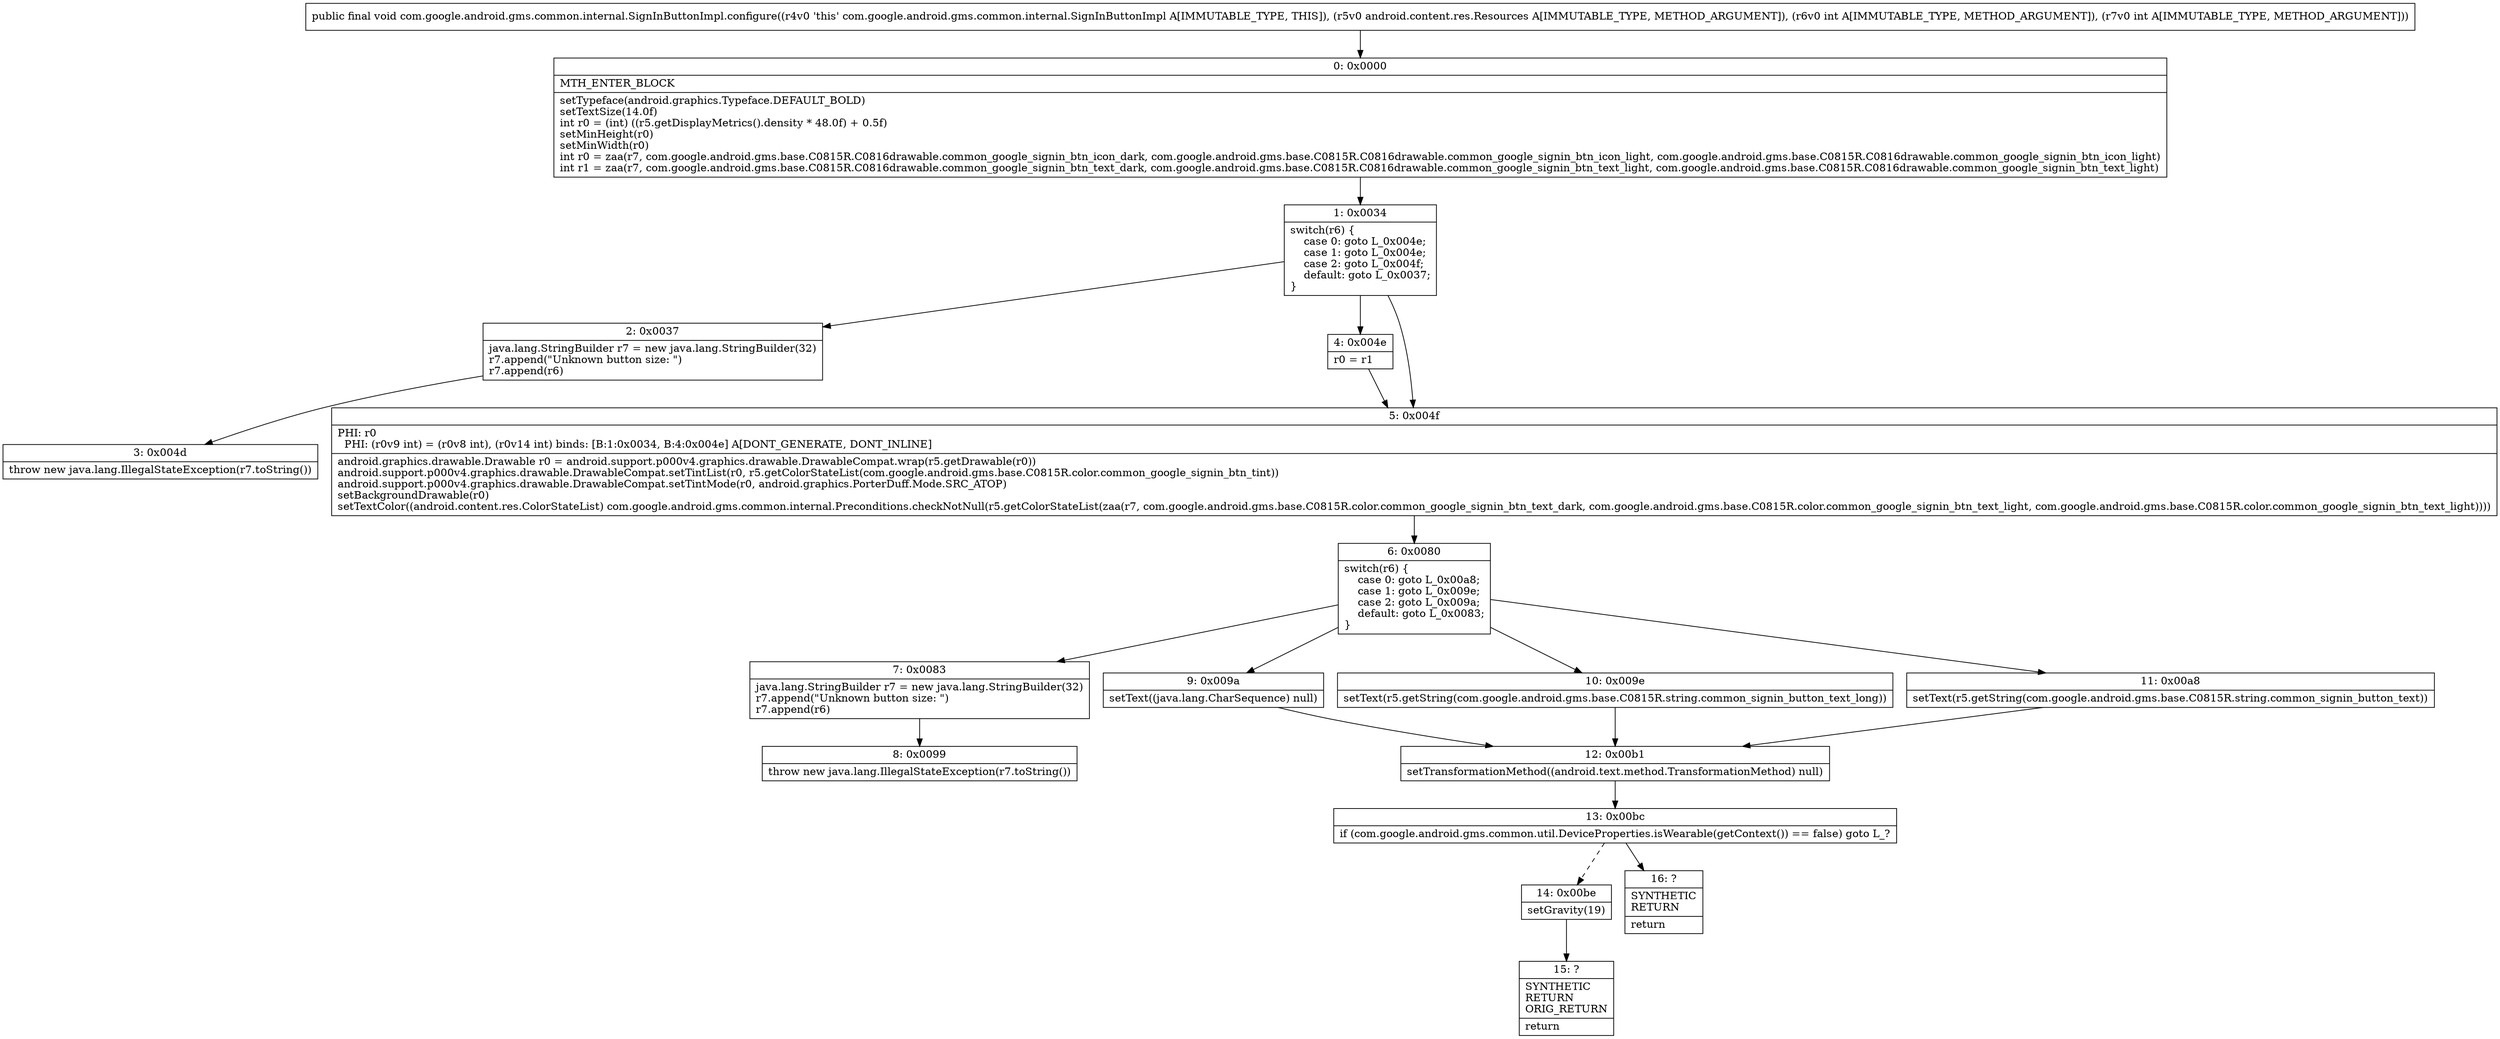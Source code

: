 digraph "CFG forcom.google.android.gms.common.internal.SignInButtonImpl.configure(Landroid\/content\/res\/Resources;II)V" {
Node_0 [shape=record,label="{0\:\ 0x0000|MTH_ENTER_BLOCK\l|setTypeface(android.graphics.Typeface.DEFAULT_BOLD)\lsetTextSize(14.0f)\lint r0 = (int) ((r5.getDisplayMetrics().density * 48.0f) + 0.5f)\lsetMinHeight(r0)\lsetMinWidth(r0)\lint r0 = zaa(r7, com.google.android.gms.base.C0815R.C0816drawable.common_google_signin_btn_icon_dark, com.google.android.gms.base.C0815R.C0816drawable.common_google_signin_btn_icon_light, com.google.android.gms.base.C0815R.C0816drawable.common_google_signin_btn_icon_light)\lint r1 = zaa(r7, com.google.android.gms.base.C0815R.C0816drawable.common_google_signin_btn_text_dark, com.google.android.gms.base.C0815R.C0816drawable.common_google_signin_btn_text_light, com.google.android.gms.base.C0815R.C0816drawable.common_google_signin_btn_text_light)\l}"];
Node_1 [shape=record,label="{1\:\ 0x0034|switch(r6) \{\l    case 0: goto L_0x004e;\l    case 1: goto L_0x004e;\l    case 2: goto L_0x004f;\l    default: goto L_0x0037;\l\}\l}"];
Node_2 [shape=record,label="{2\:\ 0x0037|java.lang.StringBuilder r7 = new java.lang.StringBuilder(32)\lr7.append(\"Unknown button size: \")\lr7.append(r6)\l}"];
Node_3 [shape=record,label="{3\:\ 0x004d|throw new java.lang.IllegalStateException(r7.toString())\l}"];
Node_4 [shape=record,label="{4\:\ 0x004e|r0 = r1\l}"];
Node_5 [shape=record,label="{5\:\ 0x004f|PHI: r0 \l  PHI: (r0v9 int) = (r0v8 int), (r0v14 int) binds: [B:1:0x0034, B:4:0x004e] A[DONT_GENERATE, DONT_INLINE]\l|android.graphics.drawable.Drawable r0 = android.support.p000v4.graphics.drawable.DrawableCompat.wrap(r5.getDrawable(r0))\landroid.support.p000v4.graphics.drawable.DrawableCompat.setTintList(r0, r5.getColorStateList(com.google.android.gms.base.C0815R.color.common_google_signin_btn_tint))\landroid.support.p000v4.graphics.drawable.DrawableCompat.setTintMode(r0, android.graphics.PorterDuff.Mode.SRC_ATOP)\lsetBackgroundDrawable(r0)\lsetTextColor((android.content.res.ColorStateList) com.google.android.gms.common.internal.Preconditions.checkNotNull(r5.getColorStateList(zaa(r7, com.google.android.gms.base.C0815R.color.common_google_signin_btn_text_dark, com.google.android.gms.base.C0815R.color.common_google_signin_btn_text_light, com.google.android.gms.base.C0815R.color.common_google_signin_btn_text_light))))\l}"];
Node_6 [shape=record,label="{6\:\ 0x0080|switch(r6) \{\l    case 0: goto L_0x00a8;\l    case 1: goto L_0x009e;\l    case 2: goto L_0x009a;\l    default: goto L_0x0083;\l\}\l}"];
Node_7 [shape=record,label="{7\:\ 0x0083|java.lang.StringBuilder r7 = new java.lang.StringBuilder(32)\lr7.append(\"Unknown button size: \")\lr7.append(r6)\l}"];
Node_8 [shape=record,label="{8\:\ 0x0099|throw new java.lang.IllegalStateException(r7.toString())\l}"];
Node_9 [shape=record,label="{9\:\ 0x009a|setText((java.lang.CharSequence) null)\l}"];
Node_10 [shape=record,label="{10\:\ 0x009e|setText(r5.getString(com.google.android.gms.base.C0815R.string.common_signin_button_text_long))\l}"];
Node_11 [shape=record,label="{11\:\ 0x00a8|setText(r5.getString(com.google.android.gms.base.C0815R.string.common_signin_button_text))\l}"];
Node_12 [shape=record,label="{12\:\ 0x00b1|setTransformationMethod((android.text.method.TransformationMethod) null)\l}"];
Node_13 [shape=record,label="{13\:\ 0x00bc|if (com.google.android.gms.common.util.DeviceProperties.isWearable(getContext()) == false) goto L_?\l}"];
Node_14 [shape=record,label="{14\:\ 0x00be|setGravity(19)\l}"];
Node_15 [shape=record,label="{15\:\ ?|SYNTHETIC\lRETURN\lORIG_RETURN\l|return\l}"];
Node_16 [shape=record,label="{16\:\ ?|SYNTHETIC\lRETURN\l|return\l}"];
MethodNode[shape=record,label="{public final void com.google.android.gms.common.internal.SignInButtonImpl.configure((r4v0 'this' com.google.android.gms.common.internal.SignInButtonImpl A[IMMUTABLE_TYPE, THIS]), (r5v0 android.content.res.Resources A[IMMUTABLE_TYPE, METHOD_ARGUMENT]), (r6v0 int A[IMMUTABLE_TYPE, METHOD_ARGUMENT]), (r7v0 int A[IMMUTABLE_TYPE, METHOD_ARGUMENT])) }"];
MethodNode -> Node_0;
Node_0 -> Node_1;
Node_1 -> Node_2;
Node_1 -> Node_4;
Node_1 -> Node_5;
Node_2 -> Node_3;
Node_4 -> Node_5;
Node_5 -> Node_6;
Node_6 -> Node_7;
Node_6 -> Node_9;
Node_6 -> Node_10;
Node_6 -> Node_11;
Node_7 -> Node_8;
Node_9 -> Node_12;
Node_10 -> Node_12;
Node_11 -> Node_12;
Node_12 -> Node_13;
Node_13 -> Node_14[style=dashed];
Node_13 -> Node_16;
Node_14 -> Node_15;
}

